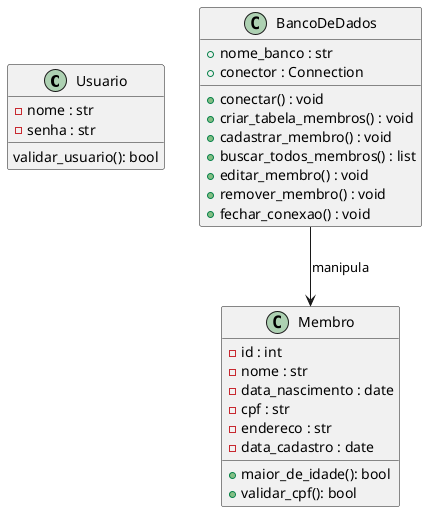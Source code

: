 @startuml classes 
class Usuario{
    - nome : str
    - senha : str

    validar_usuario(): bool
}
class Membro{
    - id : int
    - nome : str
    - data_nascimento : date
    - cpf : str
    - endereco : str
    - data_cadastro : date 
    + maior_de_idade(): bool 
    + validar_cpf(): bool 

}
class BancoDeDados{
    + nome_banco : str
    + conector : Connection

    + conectar() : void 
    + criar_tabela_membros() : void 
    + cadastrar_membro() : void 
    + buscar_todos_membros() : list 
    + editar_membro() : void 
    + remover_membro() : void 
    + fechar_conexao() : void
}

BancoDeDados --> Membro : manipula
@enduml